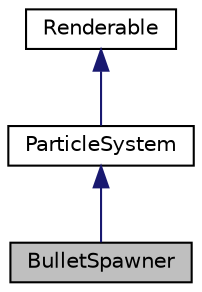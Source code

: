 digraph "BulletSpawner"
{
  edge [fontname="Helvetica",fontsize="10",labelfontname="Helvetica",labelfontsize="10"];
  node [fontname="Helvetica",fontsize="10",shape=record];
  Node1 [label="BulletSpawner",height=0.2,width=0.4,color="black", fillcolor="grey75", style="filled", fontcolor="black"];
  Node2 -> Node1 [dir="back",color="midnightblue",fontsize="10",style="solid",fontname="Helvetica"];
  Node2 [label="ParticleSystem",height=0.2,width=0.4,color="black", fillcolor="white", style="filled",URL="$class_particle_system.html"];
  Node3 -> Node2 [dir="back",color="midnightblue",fontsize="10",style="solid",fontname="Helvetica"];
  Node3 [label="Renderable",height=0.2,width=0.4,color="black", fillcolor="white", style="filled",URL="$class_renderable.html"];
}
